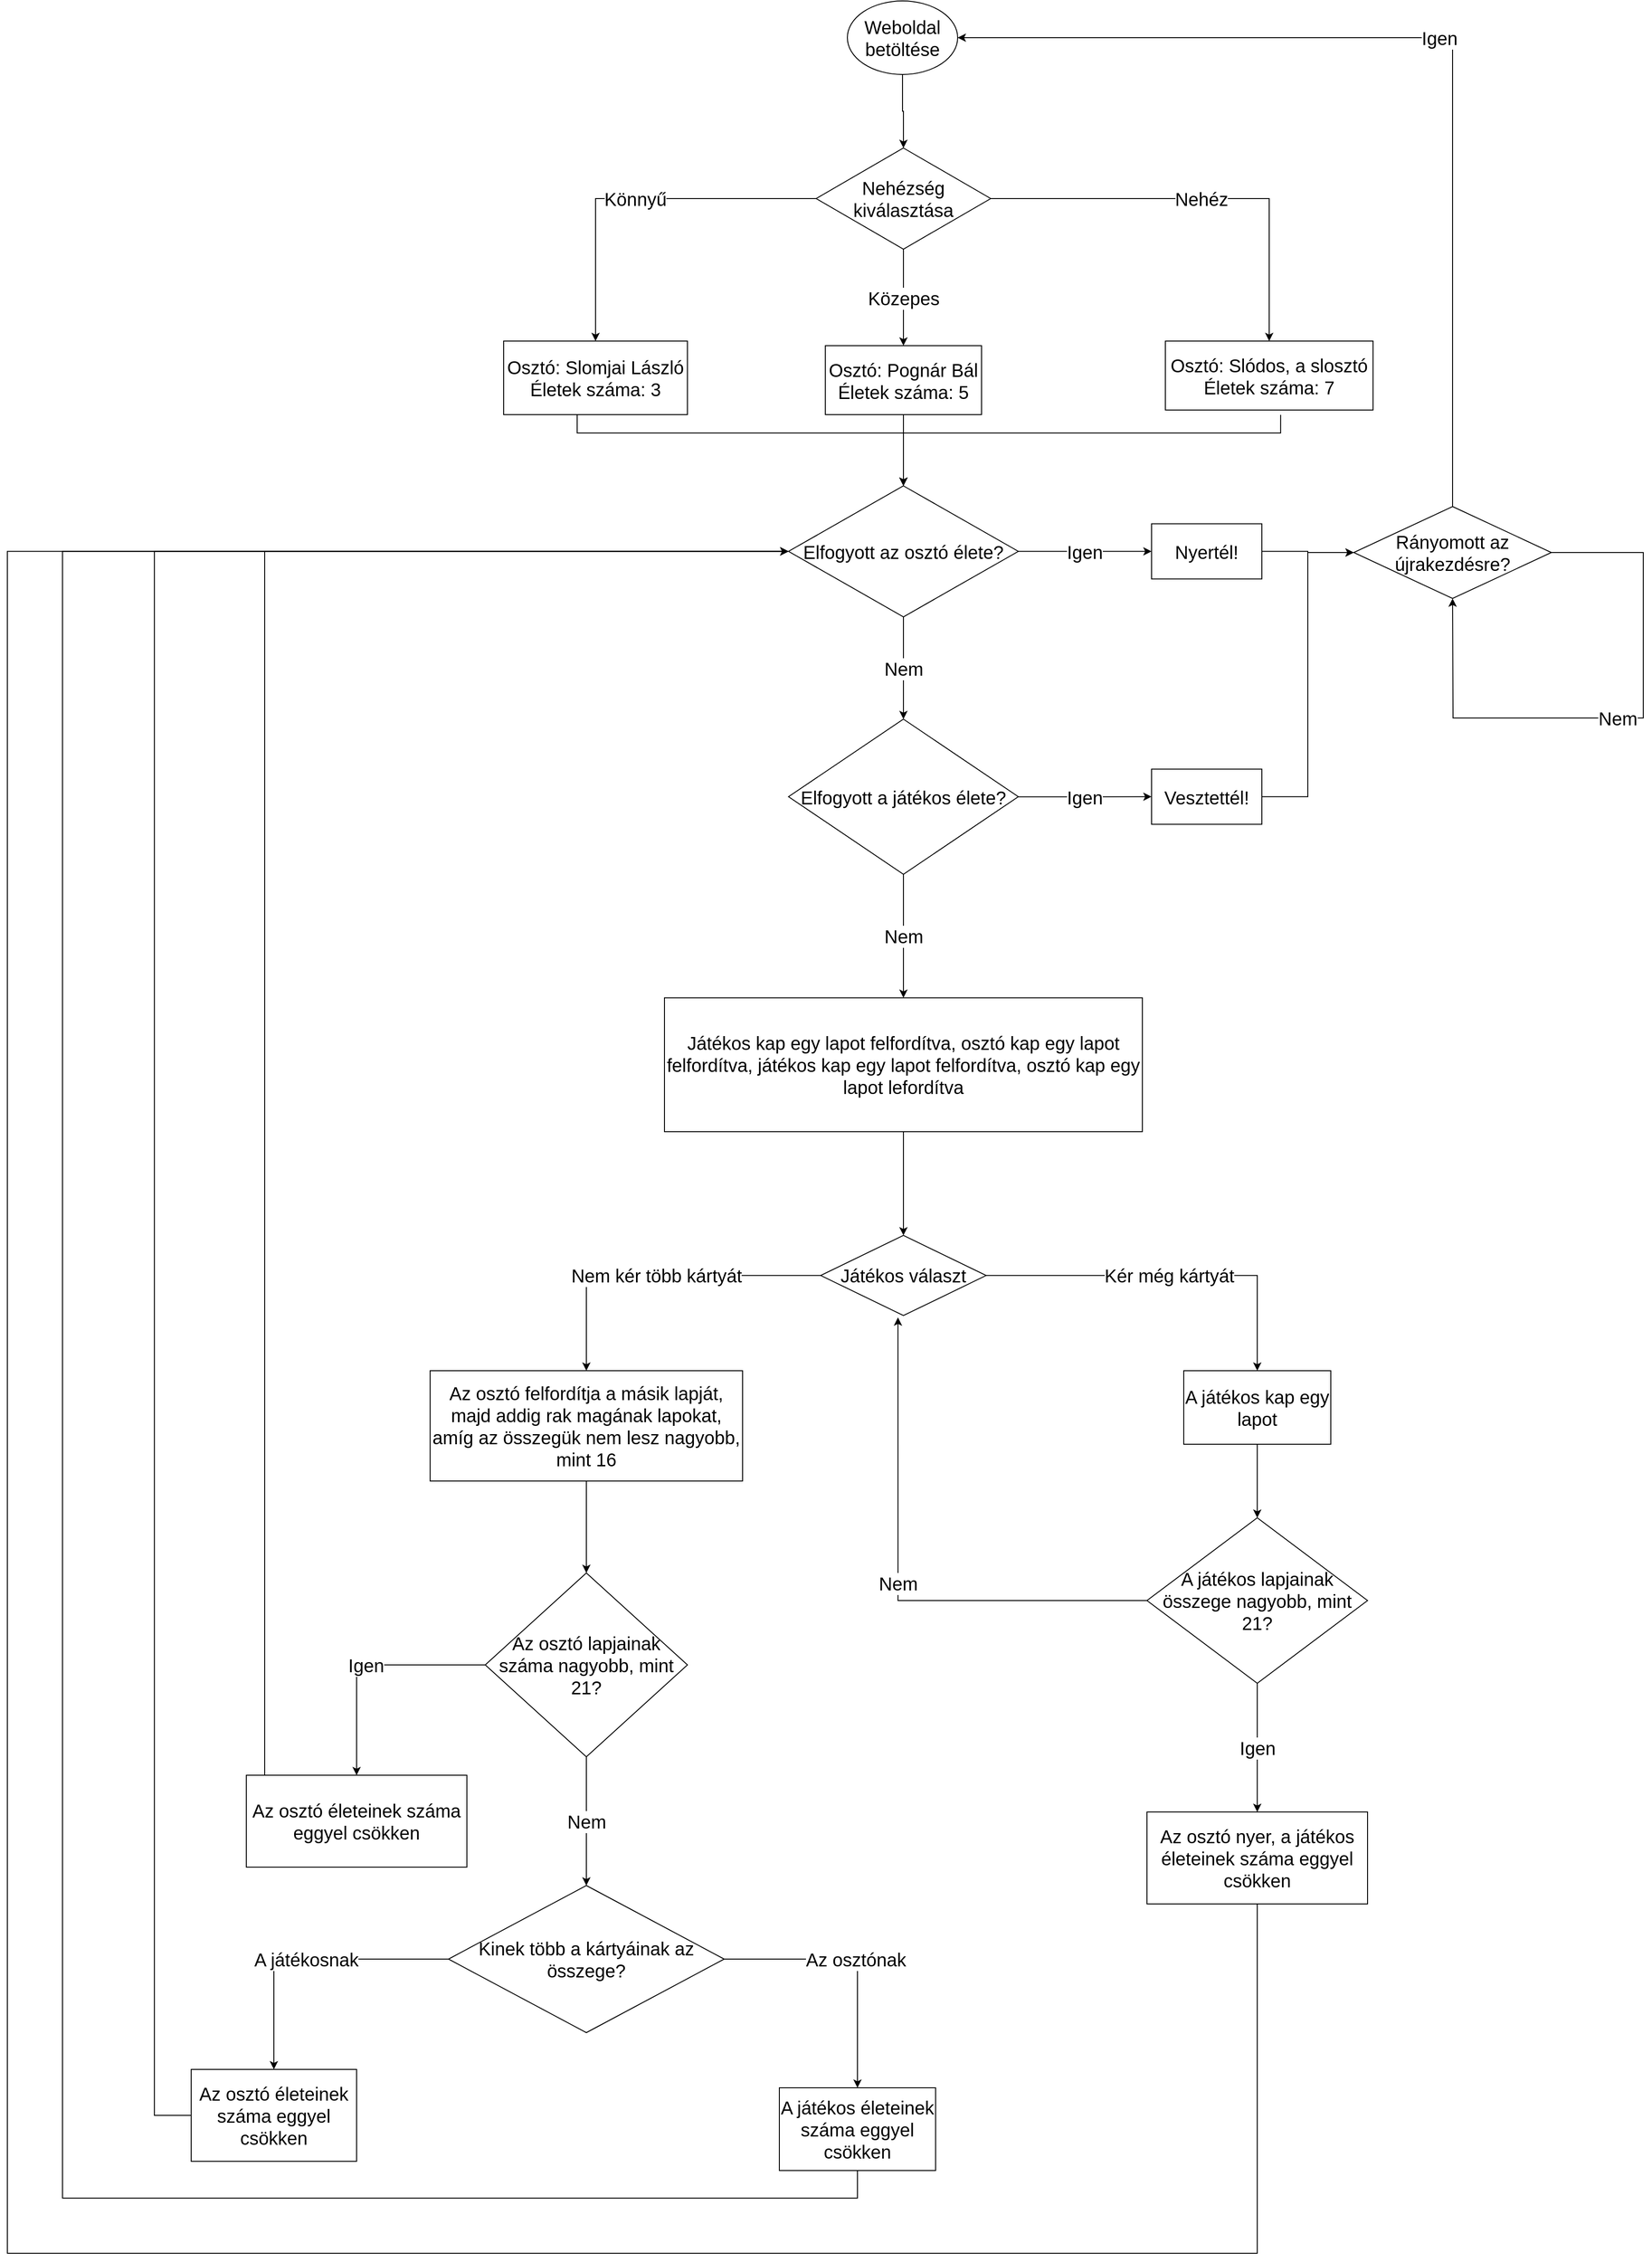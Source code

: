 <mxfile version="24.8.8">
  <diagram name="1 oldal" id="ZMZRKDRGCFKt-77lyp_9">
    <mxGraphModel dx="2514" dy="1059" grid="1" gridSize="20" guides="1" tooltips="1" connect="1" arrows="1" fold="1" page="1" pageScale="1" pageWidth="827" pageHeight="1169" background="none" math="0" shadow="0">
      <root>
        <mxCell id="0" />
        <mxCell id="1" parent="0" />
        <mxCell id="f6jzMSX53O74oRBeveRZ-4" value="" style="edgeStyle=orthogonalEdgeStyle;rounded=0;orthogonalLoop=1;jettySize=auto;html=1;" parent="1" source="f6jzMSX53O74oRBeveRZ-2" target="f6jzMSX53O74oRBeveRZ-3" edge="1">
          <mxGeometry relative="1" as="geometry" />
        </mxCell>
        <mxCell id="f6jzMSX53O74oRBeveRZ-2" value="&lt;span style=&quot;font-size: 20px;&quot;&gt;Weboldal betöltése&lt;/span&gt;" style="ellipse;whiteSpace=wrap;html=1;" parent="1" vertex="1">
          <mxGeometry x="354" y="50" width="120" height="80" as="geometry" />
        </mxCell>
        <mxCell id="f6jzMSX53O74oRBeveRZ-6" value="&lt;font style=&quot;font-size: 20px;&quot;&gt;Közepes&lt;/font&gt;" style="edgeStyle=orthogonalEdgeStyle;rounded=0;orthogonalLoop=1;jettySize=auto;html=1;" parent="1" source="f6jzMSX53O74oRBeveRZ-3" target="f6jzMSX53O74oRBeveRZ-5" edge="1">
          <mxGeometry relative="1" as="geometry" />
        </mxCell>
        <mxCell id="f6jzMSX53O74oRBeveRZ-8" value="&lt;font style=&quot;font-size: 20px;&quot;&gt;Nehéz&lt;/font&gt;" style="edgeStyle=orthogonalEdgeStyle;rounded=0;orthogonalLoop=1;jettySize=auto;html=1;" parent="1" source="f6jzMSX53O74oRBeveRZ-3" target="f6jzMSX53O74oRBeveRZ-7" edge="1">
          <mxGeometry relative="1" as="geometry" />
        </mxCell>
        <mxCell id="f6jzMSX53O74oRBeveRZ-11" value="&lt;font style=&quot;font-size: 20px;&quot;&gt;Könnyű&lt;/font&gt;" style="edgeStyle=orthogonalEdgeStyle;rounded=0;orthogonalLoop=1;jettySize=auto;html=1;" parent="1" source="f6jzMSX53O74oRBeveRZ-3" target="f6jzMSX53O74oRBeveRZ-10" edge="1">
          <mxGeometry relative="1" as="geometry" />
        </mxCell>
        <mxCell id="f6jzMSX53O74oRBeveRZ-3" value="&lt;font style=&quot;font-size: 20px;&quot;&gt;Nehézség kiválasztása&lt;/font&gt;" style="rhombus;whiteSpace=wrap;html=1;" parent="1" vertex="1">
          <mxGeometry x="320" y="210" width="190" height="110" as="geometry" />
        </mxCell>
        <mxCell id="f6jzMSX53O74oRBeveRZ-20" value="" style="edgeStyle=orthogonalEdgeStyle;rounded=0;orthogonalLoop=1;jettySize=auto;html=1;" parent="1" source="f6jzMSX53O74oRBeveRZ-5" target="f6jzMSX53O74oRBeveRZ-19" edge="1">
          <mxGeometry relative="1" as="geometry" />
        </mxCell>
        <mxCell id="f6jzMSX53O74oRBeveRZ-5" value="&lt;font style=&quot;font-size: 20px;&quot;&gt;Osztó: Pognár Bál&lt;/font&gt;&lt;div style=&quot;font-size: 20px;&quot;&gt;&lt;font style=&quot;font-size: 20px;&quot;&gt;Életek száma: 5&lt;/font&gt;&lt;/div&gt;" style="whiteSpace=wrap;html=1;" parent="1" vertex="1">
          <mxGeometry x="330" y="425" width="170" height="75" as="geometry" />
        </mxCell>
        <mxCell id="Q3eZlY39DHZq_vyG-HEF-1" style="edgeStyle=orthogonalEdgeStyle;rounded=0;orthogonalLoop=1;jettySize=auto;html=1;entryX=0.5;entryY=0;entryDx=0;entryDy=0;exitX=0.555;exitY=1.07;exitDx=0;exitDy=0;exitPerimeter=0;" parent="1" source="f6jzMSX53O74oRBeveRZ-7" target="f6jzMSX53O74oRBeveRZ-19" edge="1">
          <mxGeometry relative="1" as="geometry">
            <Array as="points">
              <mxPoint x="825" y="520" />
              <mxPoint x="415" y="520" />
            </Array>
          </mxGeometry>
        </mxCell>
        <mxCell id="f6jzMSX53O74oRBeveRZ-7" value="&lt;font style=&quot;font-size: 20px;&quot;&gt;Osztó: Slódos, a slosztó&lt;/font&gt;&lt;div style=&quot;font-size: 20px;&quot;&gt;&lt;font style=&quot;font-size: 20px;&quot;&gt;Életek száma: 7&lt;/font&gt;&lt;/div&gt;" style="whiteSpace=wrap;html=1;" parent="1" vertex="1">
          <mxGeometry x="700" y="420" width="226" height="75" as="geometry" />
        </mxCell>
        <mxCell id="Q3eZlY39DHZq_vyG-HEF-2" style="edgeStyle=orthogonalEdgeStyle;rounded=0;orthogonalLoop=1;jettySize=auto;html=1;entryX=0.5;entryY=0;entryDx=0;entryDy=0;exitX=0.5;exitY=1;exitDx=0;exitDy=0;" parent="1" source="f6jzMSX53O74oRBeveRZ-10" target="f6jzMSX53O74oRBeveRZ-19" edge="1">
          <mxGeometry relative="1" as="geometry">
            <Array as="points">
              <mxPoint x="60" y="520" />
              <mxPoint x="415" y="520" />
            </Array>
          </mxGeometry>
        </mxCell>
        <mxCell id="f6jzMSX53O74oRBeveRZ-10" value="&lt;font style=&quot;font-size: 20px;&quot;&gt;Osztó: Slomjai László&lt;/font&gt;&lt;div style=&quot;font-size: 20px;&quot;&gt;&lt;font style=&quot;font-size: 20px;&quot;&gt;Életek száma: 3&lt;/font&gt;&lt;/div&gt;" style="whiteSpace=wrap;html=1;" parent="1" vertex="1">
          <mxGeometry x="-20" y="420" width="200" height="80" as="geometry" />
        </mxCell>
        <mxCell id="f6jzMSX53O74oRBeveRZ-22" value="&lt;font style=&quot;font-size: 20px;&quot;&gt;Igen&lt;/font&gt;" style="edgeStyle=orthogonalEdgeStyle;rounded=0;orthogonalLoop=1;jettySize=auto;html=1;" parent="1" source="f6jzMSX53O74oRBeveRZ-19" target="f6jzMSX53O74oRBeveRZ-21" edge="1">
          <mxGeometry relative="1" as="geometry" />
        </mxCell>
        <mxCell id="f6jzMSX53O74oRBeveRZ-29" value="&lt;font style=&quot;font-size: 20px;&quot;&gt;Nem&lt;/font&gt;" style="edgeStyle=orthogonalEdgeStyle;rounded=0;orthogonalLoop=1;jettySize=auto;html=1;" parent="1" source="f6jzMSX53O74oRBeveRZ-19" target="f6jzMSX53O74oRBeveRZ-28" edge="1">
          <mxGeometry relative="1" as="geometry" />
        </mxCell>
        <mxCell id="f6jzMSX53O74oRBeveRZ-19" value="&lt;font style=&quot;font-size: 20px;&quot;&gt;Elfogyott az osztó élete?&lt;/font&gt;" style="rhombus;whiteSpace=wrap;html=1;" parent="1" vertex="1">
          <mxGeometry x="290" y="577.5" width="250" height="142.5" as="geometry" />
        </mxCell>
        <mxCell id="f6jzMSX53O74oRBeveRZ-24" value="" style="edgeStyle=orthogonalEdgeStyle;rounded=0;orthogonalLoop=1;jettySize=auto;html=1;" parent="1" source="f6jzMSX53O74oRBeveRZ-21" target="f6jzMSX53O74oRBeveRZ-23" edge="1">
          <mxGeometry relative="1" as="geometry" />
        </mxCell>
        <mxCell id="f6jzMSX53O74oRBeveRZ-21" value="&lt;font style=&quot;font-size: 20px;&quot;&gt;Nyertél!&lt;/font&gt;" style="whiteSpace=wrap;html=1;" parent="1" vertex="1">
          <mxGeometry x="685" y="618.75" width="120" height="60" as="geometry" />
        </mxCell>
        <mxCell id="Q3eZlY39DHZq_vyG-HEF-17" value="&lt;font style=&quot;font-size: 20px;&quot;&gt;Igen&lt;/font&gt;" style="edgeStyle=orthogonalEdgeStyle;rounded=0;orthogonalLoop=1;jettySize=auto;html=1;entryX=1;entryY=0.5;entryDx=0;entryDy=0;" parent="1" source="f6jzMSX53O74oRBeveRZ-23" target="f6jzMSX53O74oRBeveRZ-2" edge="1">
          <mxGeometry relative="1" as="geometry">
            <Array as="points">
              <mxPoint x="1013" y="90" />
            </Array>
          </mxGeometry>
        </mxCell>
        <mxCell id="f6jzMSX53O74oRBeveRZ-23" value="&lt;font style=&quot;font-size: 20px;&quot;&gt;Rányomott az újrakezdésre?&lt;/font&gt;" style="rhombus;whiteSpace=wrap;html=1;" parent="1" vertex="1">
          <mxGeometry x="905" y="600" width="215" height="100" as="geometry" />
        </mxCell>
        <mxCell id="f6jzMSX53O74oRBeveRZ-27" value="&lt;font style=&quot;font-size: 20px;&quot;&gt;Nem&lt;/font&gt;" style="endArrow=classic;html=1;rounded=0;exitX=1;exitY=0.5;exitDx=0;exitDy=0;entryX=0.5;entryY=1;entryDx=0;entryDy=0;" parent="1" source="f6jzMSX53O74oRBeveRZ-23" target="f6jzMSX53O74oRBeveRZ-23" edge="1">
          <mxGeometry width="50" height="50" relative="1" as="geometry">
            <mxPoint x="480" y="840" as="sourcePoint" />
            <mxPoint x="1120" y="820" as="targetPoint" />
            <Array as="points">
              <mxPoint x="1220" y="650" />
              <mxPoint x="1220" y="830" />
              <mxPoint x="1120" y="830" />
              <mxPoint x="1013" y="830" />
            </Array>
          </mxGeometry>
        </mxCell>
        <mxCell id="f6jzMSX53O74oRBeveRZ-31" value="&lt;font style=&quot;font-size: 20px;&quot;&gt;Igen&lt;/font&gt;" style="edgeStyle=orthogonalEdgeStyle;rounded=0;orthogonalLoop=1;jettySize=auto;html=1;" parent="1" source="f6jzMSX53O74oRBeveRZ-28" target="f6jzMSX53O74oRBeveRZ-30" edge="1">
          <mxGeometry relative="1" as="geometry" />
        </mxCell>
        <mxCell id="Q3eZlY39DHZq_vyG-HEF-8" value="&lt;font style=&quot;font-size: 20px;&quot;&gt;Nem&lt;/font&gt;" style="edgeStyle=orthogonalEdgeStyle;rounded=0;orthogonalLoop=1;jettySize=auto;html=1;" parent="1" source="f6jzMSX53O74oRBeveRZ-28" target="Q3eZlY39DHZq_vyG-HEF-7" edge="1">
          <mxGeometry relative="1" as="geometry" />
        </mxCell>
        <mxCell id="f6jzMSX53O74oRBeveRZ-28" value="&lt;font style=&quot;font-size: 20px;&quot;&gt;Elfogyott a játékos élete?&lt;/font&gt;" style="rhombus;whiteSpace=wrap;html=1;" parent="1" vertex="1">
          <mxGeometry x="290" y="831.25" width="250" height="168.75" as="geometry" />
        </mxCell>
        <mxCell id="f6jzMSX53O74oRBeveRZ-34" style="edgeStyle=orthogonalEdgeStyle;rounded=0;orthogonalLoop=1;jettySize=auto;html=1;entryX=0;entryY=0.5;entryDx=0;entryDy=0;" parent="1" source="f6jzMSX53O74oRBeveRZ-30" target="f6jzMSX53O74oRBeveRZ-23" edge="1">
          <mxGeometry relative="1" as="geometry" />
        </mxCell>
        <mxCell id="f6jzMSX53O74oRBeveRZ-30" value="&lt;font style=&quot;font-size: 20px;&quot;&gt;Vesztettél!&lt;/font&gt;" style="whiteSpace=wrap;html=1;" parent="1" vertex="1">
          <mxGeometry x="685" y="885.625" width="120" height="60" as="geometry" />
        </mxCell>
        <mxCell id="Q3eZlY39DHZq_vyG-HEF-10" value="" style="edgeStyle=orthogonalEdgeStyle;rounded=0;orthogonalLoop=1;jettySize=auto;html=1;" parent="1" source="Q3eZlY39DHZq_vyG-HEF-7" target="Q3eZlY39DHZq_vyG-HEF-9" edge="1">
          <mxGeometry relative="1" as="geometry" />
        </mxCell>
        <mxCell id="Q3eZlY39DHZq_vyG-HEF-7" value="&lt;font style=&quot;font-size: 20px;&quot;&gt;Játékos kap egy lapot felfordítva, osztó kap egy lapot felfordítva, játékos kap egy lapot felfordítva, osztó kap egy lapot lefordítva&lt;/font&gt;" style="whiteSpace=wrap;html=1;" parent="1" vertex="1">
          <mxGeometry x="155" y="1134.38" width="520" height="145.62" as="geometry" />
        </mxCell>
        <mxCell id="D5Q6ApgEeWc4QGrv6A4V-2" value="&lt;font style=&quot;font-size: 20px;&quot;&gt;Nem kér több kártyát&lt;/font&gt;" style="edgeStyle=orthogonalEdgeStyle;rounded=0;orthogonalLoop=1;jettySize=auto;html=1;" edge="1" parent="1" source="Q3eZlY39DHZq_vyG-HEF-9" target="D5Q6ApgEeWc4QGrv6A4V-1">
          <mxGeometry relative="1" as="geometry" />
        </mxCell>
        <mxCell id="D5Q6ApgEeWc4QGrv6A4V-4" value="&lt;font style=&quot;font-size: 20px;&quot;&gt;Kér még kártyát&lt;/font&gt;" style="edgeStyle=orthogonalEdgeStyle;rounded=0;orthogonalLoop=1;jettySize=auto;html=1;" edge="1" parent="1" source="Q3eZlY39DHZq_vyG-HEF-9" target="D5Q6ApgEeWc4QGrv6A4V-3">
          <mxGeometry relative="1" as="geometry" />
        </mxCell>
        <mxCell id="Q3eZlY39DHZq_vyG-HEF-9" value="&lt;font style=&quot;font-size: 20px;&quot;&gt;Játékos választ&lt;/font&gt;" style="rhombus;whiteSpace=wrap;html=1;" parent="1" vertex="1">
          <mxGeometry x="325" y="1392.81" width="180" height="87.19" as="geometry" />
        </mxCell>
        <mxCell id="D5Q6ApgEeWc4QGrv6A4V-7" value="" style="edgeStyle=orthogonalEdgeStyle;rounded=0;orthogonalLoop=1;jettySize=auto;html=1;" edge="1" parent="1" source="D5Q6ApgEeWc4QGrv6A4V-1" target="D5Q6ApgEeWc4QGrv6A4V-6">
          <mxGeometry relative="1" as="geometry" />
        </mxCell>
        <mxCell id="D5Q6ApgEeWc4QGrv6A4V-1" value="&lt;font style=&quot;font-size: 20px;&quot;&gt;Az osztó felfordítja a másik lapját, majd addig rak magának lapokat, amíg az összegük nem lesz nagyobb, mint 16&lt;/font&gt;" style="whiteSpace=wrap;html=1;" vertex="1" parent="1">
          <mxGeometry x="-100" y="1540" width="340" height="120" as="geometry" />
        </mxCell>
        <mxCell id="D5Q6ApgEeWc4QGrv6A4V-9" value="" style="edgeStyle=orthogonalEdgeStyle;rounded=0;orthogonalLoop=1;jettySize=auto;html=1;" edge="1" parent="1" source="D5Q6ApgEeWc4QGrv6A4V-3" target="D5Q6ApgEeWc4QGrv6A4V-8">
          <mxGeometry relative="1" as="geometry" />
        </mxCell>
        <mxCell id="D5Q6ApgEeWc4QGrv6A4V-3" value="&lt;font style=&quot;font-size: 20px;&quot;&gt;A játékos kap egy lapot&lt;/font&gt;" style="whiteSpace=wrap;html=1;" vertex="1" parent="1">
          <mxGeometry x="720" y="1540" width="160" height="80" as="geometry" />
        </mxCell>
        <mxCell id="D5Q6ApgEeWc4QGrv6A4V-14" value="&lt;font style=&quot;font-size: 20px;&quot;&gt;Igen&lt;/font&gt;" style="edgeStyle=orthogonalEdgeStyle;rounded=0;orthogonalLoop=1;jettySize=auto;html=1;" edge="1" parent="1" source="D5Q6ApgEeWc4QGrv6A4V-6" target="D5Q6ApgEeWc4QGrv6A4V-13">
          <mxGeometry relative="1" as="geometry" />
        </mxCell>
        <mxCell id="D5Q6ApgEeWc4QGrv6A4V-18" value="&lt;font style=&quot;font-size: 20px;&quot;&gt;Nem&lt;/font&gt;" style="edgeStyle=orthogonalEdgeStyle;rounded=0;orthogonalLoop=1;jettySize=auto;html=1;" edge="1" parent="1" source="D5Q6ApgEeWc4QGrv6A4V-6" target="D5Q6ApgEeWc4QGrv6A4V-17">
          <mxGeometry relative="1" as="geometry" />
        </mxCell>
        <mxCell id="D5Q6ApgEeWc4QGrv6A4V-6" value="&lt;font style=&quot;font-size: 20px;&quot;&gt;Az osztó lapjainak száma nagyobb, mint 21?&lt;/font&gt;" style="rhombus;whiteSpace=wrap;html=1;" vertex="1" parent="1">
          <mxGeometry x="-40" y="1760" width="220" height="200" as="geometry" />
        </mxCell>
        <mxCell id="D5Q6ApgEeWc4QGrv6A4V-12" value="&lt;font style=&quot;font-size: 20px;&quot;&gt;Igen&lt;/font&gt;" style="edgeStyle=orthogonalEdgeStyle;rounded=0;orthogonalLoop=1;jettySize=auto;html=1;" edge="1" parent="1" source="D5Q6ApgEeWc4QGrv6A4V-8" target="D5Q6ApgEeWc4QGrv6A4V-11">
          <mxGeometry relative="1" as="geometry" />
        </mxCell>
        <mxCell id="D5Q6ApgEeWc4QGrv6A4V-8" value="&lt;font style=&quot;font-size: 20px;&quot;&gt;A játékos lapjainak összege nagyobb, mint 21?&lt;/font&gt;" style="rhombus;whiteSpace=wrap;html=1;" vertex="1" parent="1">
          <mxGeometry x="680" y="1700" width="240" height="180" as="geometry" />
        </mxCell>
        <mxCell id="D5Q6ApgEeWc4QGrv6A4V-10" value="&lt;font style=&quot;font-size: 20px;&quot;&gt;Nem&lt;/font&gt;" style="edgeStyle=orthogonalEdgeStyle;rounded=0;orthogonalLoop=1;jettySize=auto;html=1;entryX=0.467;entryY=1.023;entryDx=0;entryDy=0;entryPerimeter=0;" edge="1" parent="1" source="D5Q6ApgEeWc4QGrv6A4V-8" target="Q3eZlY39DHZq_vyG-HEF-9">
          <mxGeometry relative="1" as="geometry" />
        </mxCell>
        <mxCell id="D5Q6ApgEeWc4QGrv6A4V-27" style="edgeStyle=orthogonalEdgeStyle;rounded=0;orthogonalLoop=1;jettySize=auto;html=1;entryX=0;entryY=0.5;entryDx=0;entryDy=0;" edge="1" parent="1" source="D5Q6ApgEeWc4QGrv6A4V-11" target="f6jzMSX53O74oRBeveRZ-19">
          <mxGeometry relative="1" as="geometry">
            <Array as="points">
              <mxPoint x="800" y="2500" />
              <mxPoint x="-560" y="2500" />
              <mxPoint x="-560" y="649" />
            </Array>
          </mxGeometry>
        </mxCell>
        <mxCell id="D5Q6ApgEeWc4QGrv6A4V-11" value="&lt;font style=&quot;font-size: 20px;&quot;&gt;Az osztó nyer, a játékos életeinek száma eggyel csökken&lt;/font&gt;" style="whiteSpace=wrap;html=1;" vertex="1" parent="1">
          <mxGeometry x="680" y="2020" width="240" height="100" as="geometry" />
        </mxCell>
        <mxCell id="D5Q6ApgEeWc4QGrv6A4V-24" style="edgeStyle=orthogonalEdgeStyle;rounded=0;orthogonalLoop=1;jettySize=auto;html=1;entryX=0;entryY=0.5;entryDx=0;entryDy=0;" edge="1" parent="1" source="D5Q6ApgEeWc4QGrv6A4V-13" target="f6jzMSX53O74oRBeveRZ-19">
          <mxGeometry relative="1" as="geometry">
            <Array as="points">
              <mxPoint x="-280" y="649" />
            </Array>
          </mxGeometry>
        </mxCell>
        <mxCell id="D5Q6ApgEeWc4QGrv6A4V-13" value="&lt;font style=&quot;font-size: 20px;&quot;&gt;Az osztó életeinek száma eggyel csökken&lt;/font&gt;" style="whiteSpace=wrap;html=1;" vertex="1" parent="1">
          <mxGeometry x="-300" y="1980" width="240" height="100" as="geometry" />
        </mxCell>
        <mxCell id="D5Q6ApgEeWc4QGrv6A4V-21" value="&lt;font style=&quot;font-size: 20px;&quot;&gt;Az osztónak&lt;/font&gt;" style="edgeStyle=orthogonalEdgeStyle;rounded=0;orthogonalLoop=1;jettySize=auto;html=1;" edge="1" parent="1" source="D5Q6ApgEeWc4QGrv6A4V-17" target="D5Q6ApgEeWc4QGrv6A4V-20">
          <mxGeometry relative="1" as="geometry" />
        </mxCell>
        <mxCell id="D5Q6ApgEeWc4QGrv6A4V-23" value="&lt;font style=&quot;font-size: 20px;&quot;&gt;A játékosnak&lt;/font&gt;" style="edgeStyle=orthogonalEdgeStyle;rounded=0;orthogonalLoop=1;jettySize=auto;html=1;" edge="1" parent="1" source="D5Q6ApgEeWc4QGrv6A4V-17" target="D5Q6ApgEeWc4QGrv6A4V-22">
          <mxGeometry relative="1" as="geometry" />
        </mxCell>
        <mxCell id="D5Q6ApgEeWc4QGrv6A4V-17" value="&lt;font style=&quot;font-size: 20px;&quot;&gt;Kinek több a kártyáinak az összege?&lt;/font&gt;" style="rhombus;whiteSpace=wrap;html=1;" vertex="1" parent="1">
          <mxGeometry x="-80" y="2100" width="300" height="160" as="geometry" />
        </mxCell>
        <mxCell id="D5Q6ApgEeWc4QGrv6A4V-26" style="edgeStyle=orthogonalEdgeStyle;rounded=0;orthogonalLoop=1;jettySize=auto;html=1;entryX=0;entryY=0.5;entryDx=0;entryDy=0;" edge="1" parent="1" source="D5Q6ApgEeWc4QGrv6A4V-20" target="f6jzMSX53O74oRBeveRZ-19">
          <mxGeometry relative="1" as="geometry">
            <Array as="points">
              <mxPoint x="365" y="2440" />
              <mxPoint x="-500" y="2440" />
              <mxPoint x="-500" y="649" />
            </Array>
          </mxGeometry>
        </mxCell>
        <mxCell id="D5Q6ApgEeWc4QGrv6A4V-20" value="&lt;font style=&quot;font-size: 20px;&quot;&gt;A játékos életeinek száma eggyel csökken&lt;/font&gt;" style="whiteSpace=wrap;html=1;" vertex="1" parent="1">
          <mxGeometry x="280" y="2320" width="170" height="90" as="geometry" />
        </mxCell>
        <mxCell id="D5Q6ApgEeWc4QGrv6A4V-25" style="edgeStyle=orthogonalEdgeStyle;rounded=0;orthogonalLoop=1;jettySize=auto;html=1;entryX=0;entryY=0.5;entryDx=0;entryDy=0;" edge="1" parent="1" source="D5Q6ApgEeWc4QGrv6A4V-22" target="f6jzMSX53O74oRBeveRZ-19">
          <mxGeometry relative="1" as="geometry">
            <Array as="points">
              <mxPoint x="-400" y="2350" />
              <mxPoint x="-400" y="649" />
            </Array>
          </mxGeometry>
        </mxCell>
        <mxCell id="D5Q6ApgEeWc4QGrv6A4V-22" value="&lt;font style=&quot;font-size: 20px;&quot;&gt;Az osztó életeinek száma eggyel csökken&lt;/font&gt;" style="whiteSpace=wrap;html=1;" vertex="1" parent="1">
          <mxGeometry x="-360" y="2300" width="180" height="100" as="geometry" />
        </mxCell>
      </root>
    </mxGraphModel>
  </diagram>
</mxfile>
